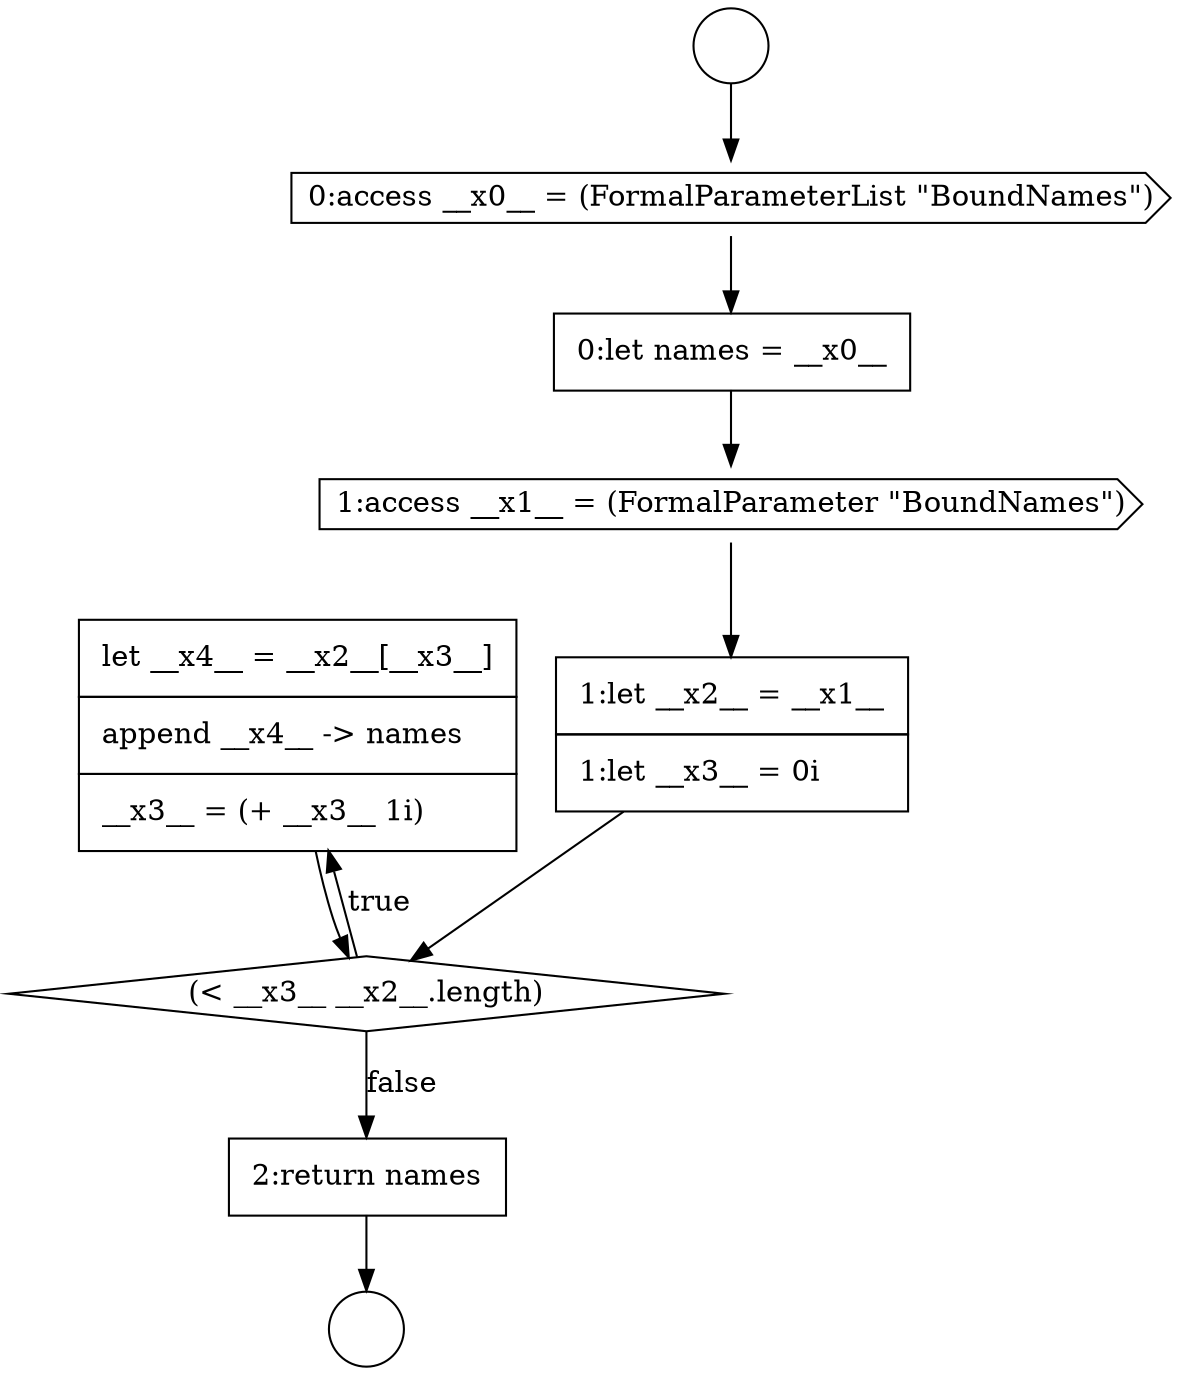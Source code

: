 digraph {
  node7886 [shape=none, margin=0, label=<<font color="black">
    <table border="0" cellborder="1" cellspacing="0" cellpadding="10">
      <tr><td align="left">let __x4__ = __x2__[__x3__]</td></tr>
      <tr><td align="left">append __x4__ -&gt; names</td></tr>
      <tr><td align="left">__x3__ = (+ __x3__ 1i)</td></tr>
    </table>
  </font>> color="black" fillcolor="white" style=filled]
  node7882 [shape=none, margin=0, label=<<font color="black">
    <table border="0" cellborder="1" cellspacing="0" cellpadding="10">
      <tr><td align="left">0:let names = __x0__</td></tr>
    </table>
  </font>> color="black" fillcolor="white" style=filled]
  node7885 [shape=diamond, label=<<font color="black">(&lt; __x3__ __x2__.length)</font>> color="black" fillcolor="white" style=filled]
  node7881 [shape=cds, label=<<font color="black">0:access __x0__ = (FormalParameterList &quot;BoundNames&quot;)</font>> color="black" fillcolor="white" style=filled]
  node7884 [shape=none, margin=0, label=<<font color="black">
    <table border="0" cellborder="1" cellspacing="0" cellpadding="10">
      <tr><td align="left">1:let __x2__ = __x1__</td></tr>
      <tr><td align="left">1:let __x3__ = 0i</td></tr>
    </table>
  </font>> color="black" fillcolor="white" style=filled]
  node7879 [shape=circle label=" " color="black" fillcolor="white" style=filled]
  node7887 [shape=none, margin=0, label=<<font color="black">
    <table border="0" cellborder="1" cellspacing="0" cellpadding="10">
      <tr><td align="left">2:return names</td></tr>
    </table>
  </font>> color="black" fillcolor="white" style=filled]
  node7883 [shape=cds, label=<<font color="black">1:access __x1__ = (FormalParameter &quot;BoundNames&quot;)</font>> color="black" fillcolor="white" style=filled]
  node7880 [shape=circle label=" " color="black" fillcolor="white" style=filled]
  node7885 -> node7886 [label=<<font color="black">true</font>> color="black"]
  node7885 -> node7887 [label=<<font color="black">false</font>> color="black"]
  node7884 -> node7885 [ color="black"]
  node7881 -> node7882 [ color="black"]
  node7879 -> node7881 [ color="black"]
  node7887 -> node7880 [ color="black"]
  node7883 -> node7884 [ color="black"]
  node7882 -> node7883 [ color="black"]
  node7886 -> node7885 [ color="black"]
}
